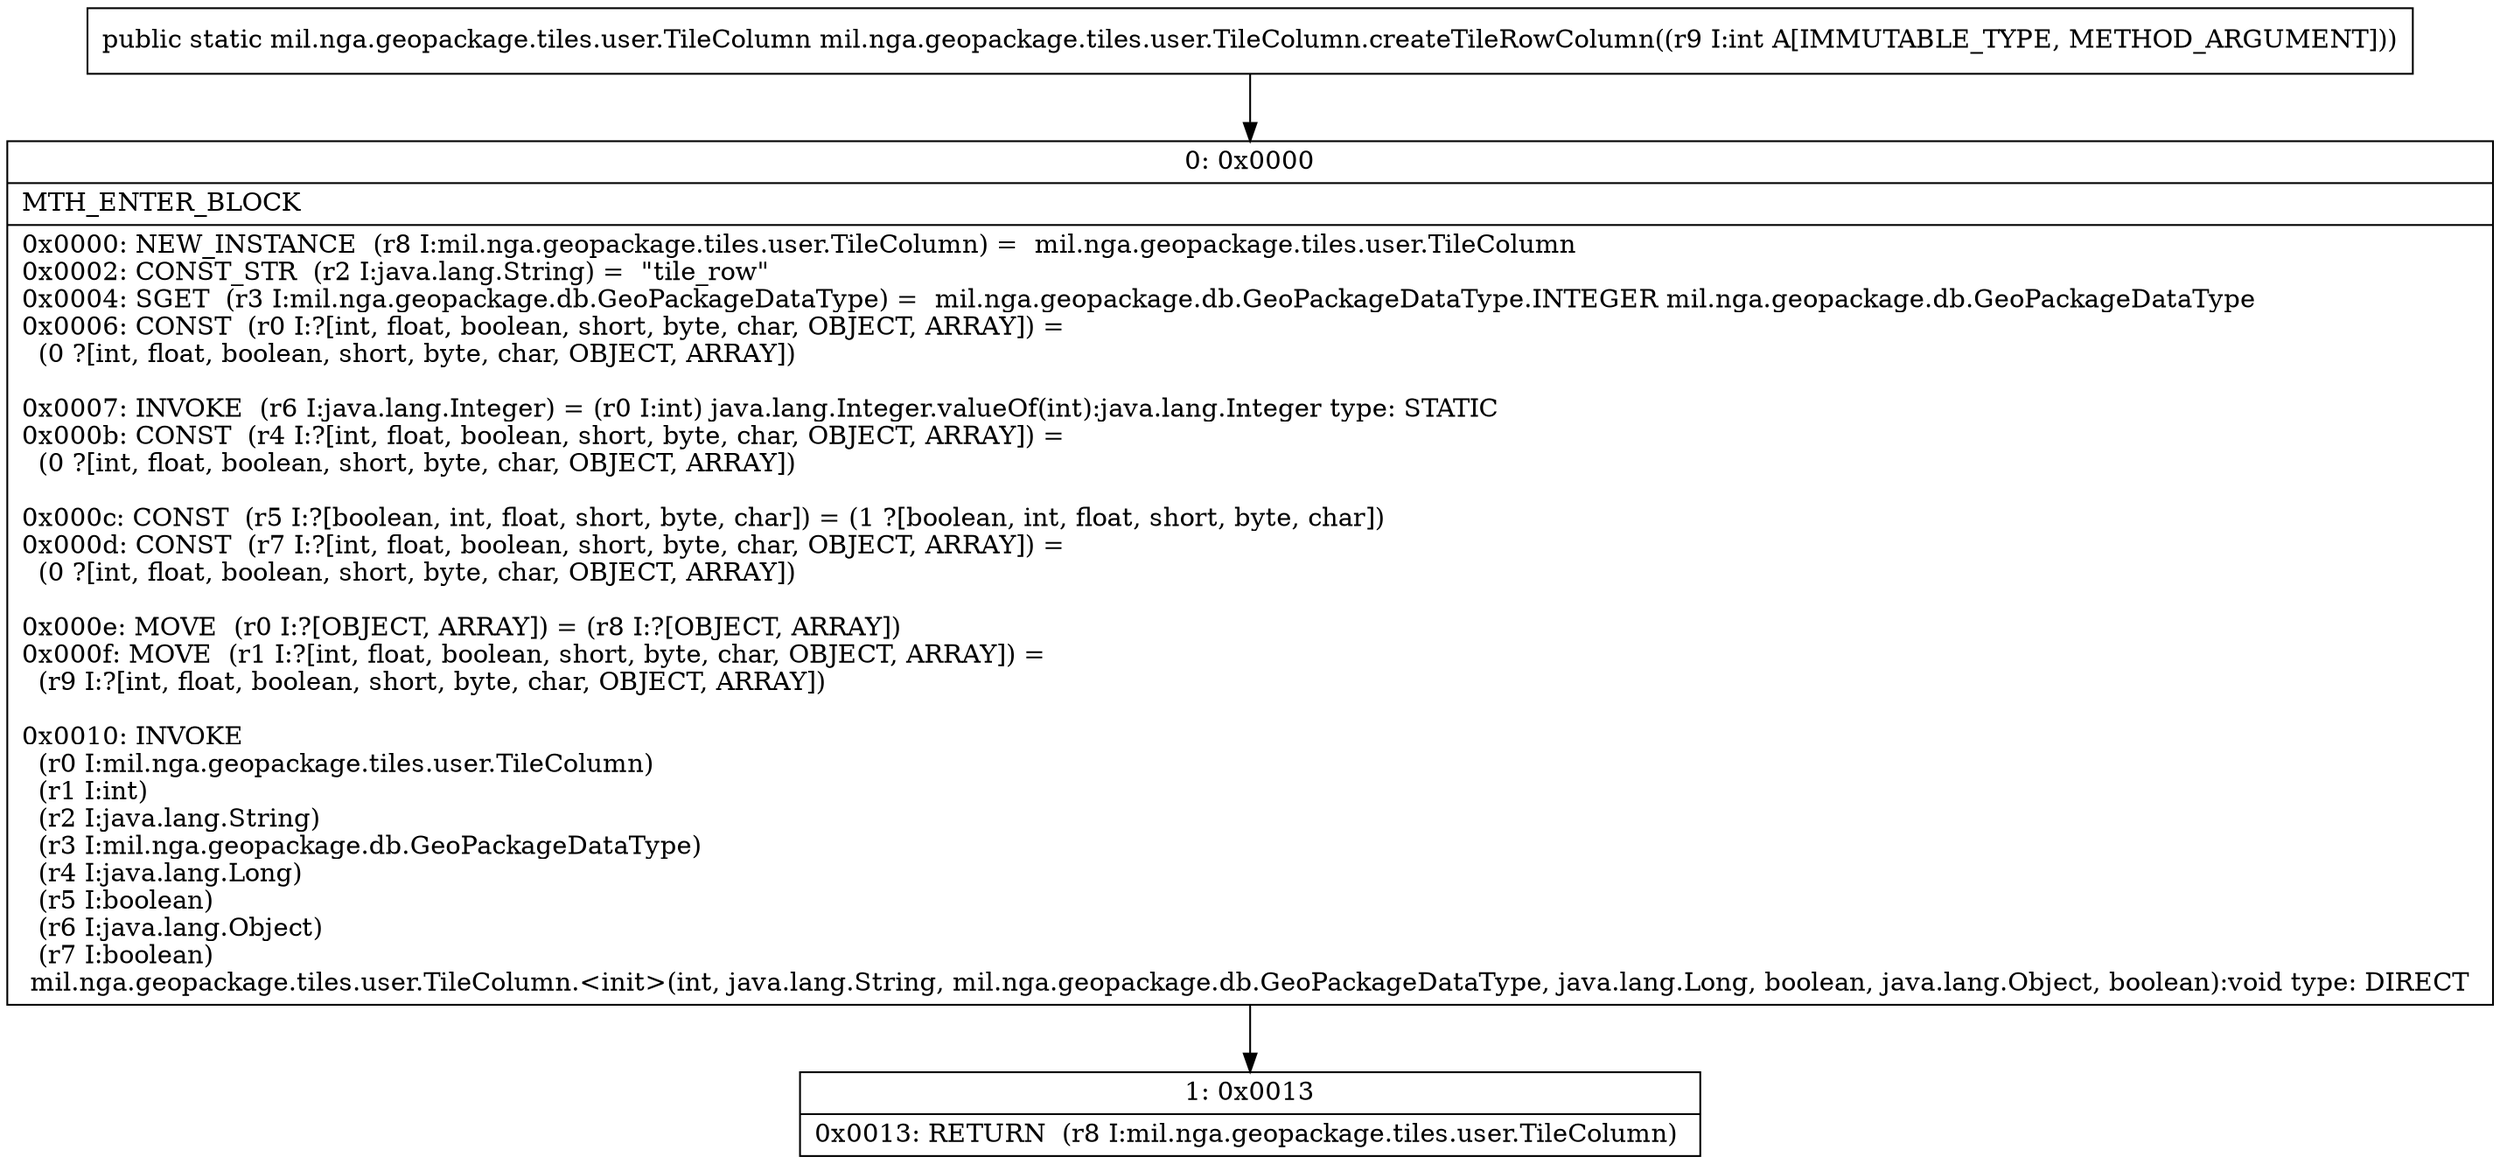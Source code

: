 digraph "CFG formil.nga.geopackage.tiles.user.TileColumn.createTileRowColumn(I)Lmil\/nga\/geopackage\/tiles\/user\/TileColumn;" {
Node_0 [shape=record,label="{0\:\ 0x0000|MTH_ENTER_BLOCK\l|0x0000: NEW_INSTANCE  (r8 I:mil.nga.geopackage.tiles.user.TileColumn) =  mil.nga.geopackage.tiles.user.TileColumn \l0x0002: CONST_STR  (r2 I:java.lang.String) =  \"tile_row\" \l0x0004: SGET  (r3 I:mil.nga.geopackage.db.GeoPackageDataType) =  mil.nga.geopackage.db.GeoPackageDataType.INTEGER mil.nga.geopackage.db.GeoPackageDataType \l0x0006: CONST  (r0 I:?[int, float, boolean, short, byte, char, OBJECT, ARRAY]) = \l  (0 ?[int, float, boolean, short, byte, char, OBJECT, ARRAY])\l \l0x0007: INVOKE  (r6 I:java.lang.Integer) = (r0 I:int) java.lang.Integer.valueOf(int):java.lang.Integer type: STATIC \l0x000b: CONST  (r4 I:?[int, float, boolean, short, byte, char, OBJECT, ARRAY]) = \l  (0 ?[int, float, boolean, short, byte, char, OBJECT, ARRAY])\l \l0x000c: CONST  (r5 I:?[boolean, int, float, short, byte, char]) = (1 ?[boolean, int, float, short, byte, char]) \l0x000d: CONST  (r7 I:?[int, float, boolean, short, byte, char, OBJECT, ARRAY]) = \l  (0 ?[int, float, boolean, short, byte, char, OBJECT, ARRAY])\l \l0x000e: MOVE  (r0 I:?[OBJECT, ARRAY]) = (r8 I:?[OBJECT, ARRAY]) \l0x000f: MOVE  (r1 I:?[int, float, boolean, short, byte, char, OBJECT, ARRAY]) = \l  (r9 I:?[int, float, boolean, short, byte, char, OBJECT, ARRAY])\l \l0x0010: INVOKE  \l  (r0 I:mil.nga.geopackage.tiles.user.TileColumn)\l  (r1 I:int)\l  (r2 I:java.lang.String)\l  (r3 I:mil.nga.geopackage.db.GeoPackageDataType)\l  (r4 I:java.lang.Long)\l  (r5 I:boolean)\l  (r6 I:java.lang.Object)\l  (r7 I:boolean)\l mil.nga.geopackage.tiles.user.TileColumn.\<init\>(int, java.lang.String, mil.nga.geopackage.db.GeoPackageDataType, java.lang.Long, boolean, java.lang.Object, boolean):void type: DIRECT \l}"];
Node_1 [shape=record,label="{1\:\ 0x0013|0x0013: RETURN  (r8 I:mil.nga.geopackage.tiles.user.TileColumn) \l}"];
MethodNode[shape=record,label="{public static mil.nga.geopackage.tiles.user.TileColumn mil.nga.geopackage.tiles.user.TileColumn.createTileRowColumn((r9 I:int A[IMMUTABLE_TYPE, METHOD_ARGUMENT])) }"];
MethodNode -> Node_0;
Node_0 -> Node_1;
}

